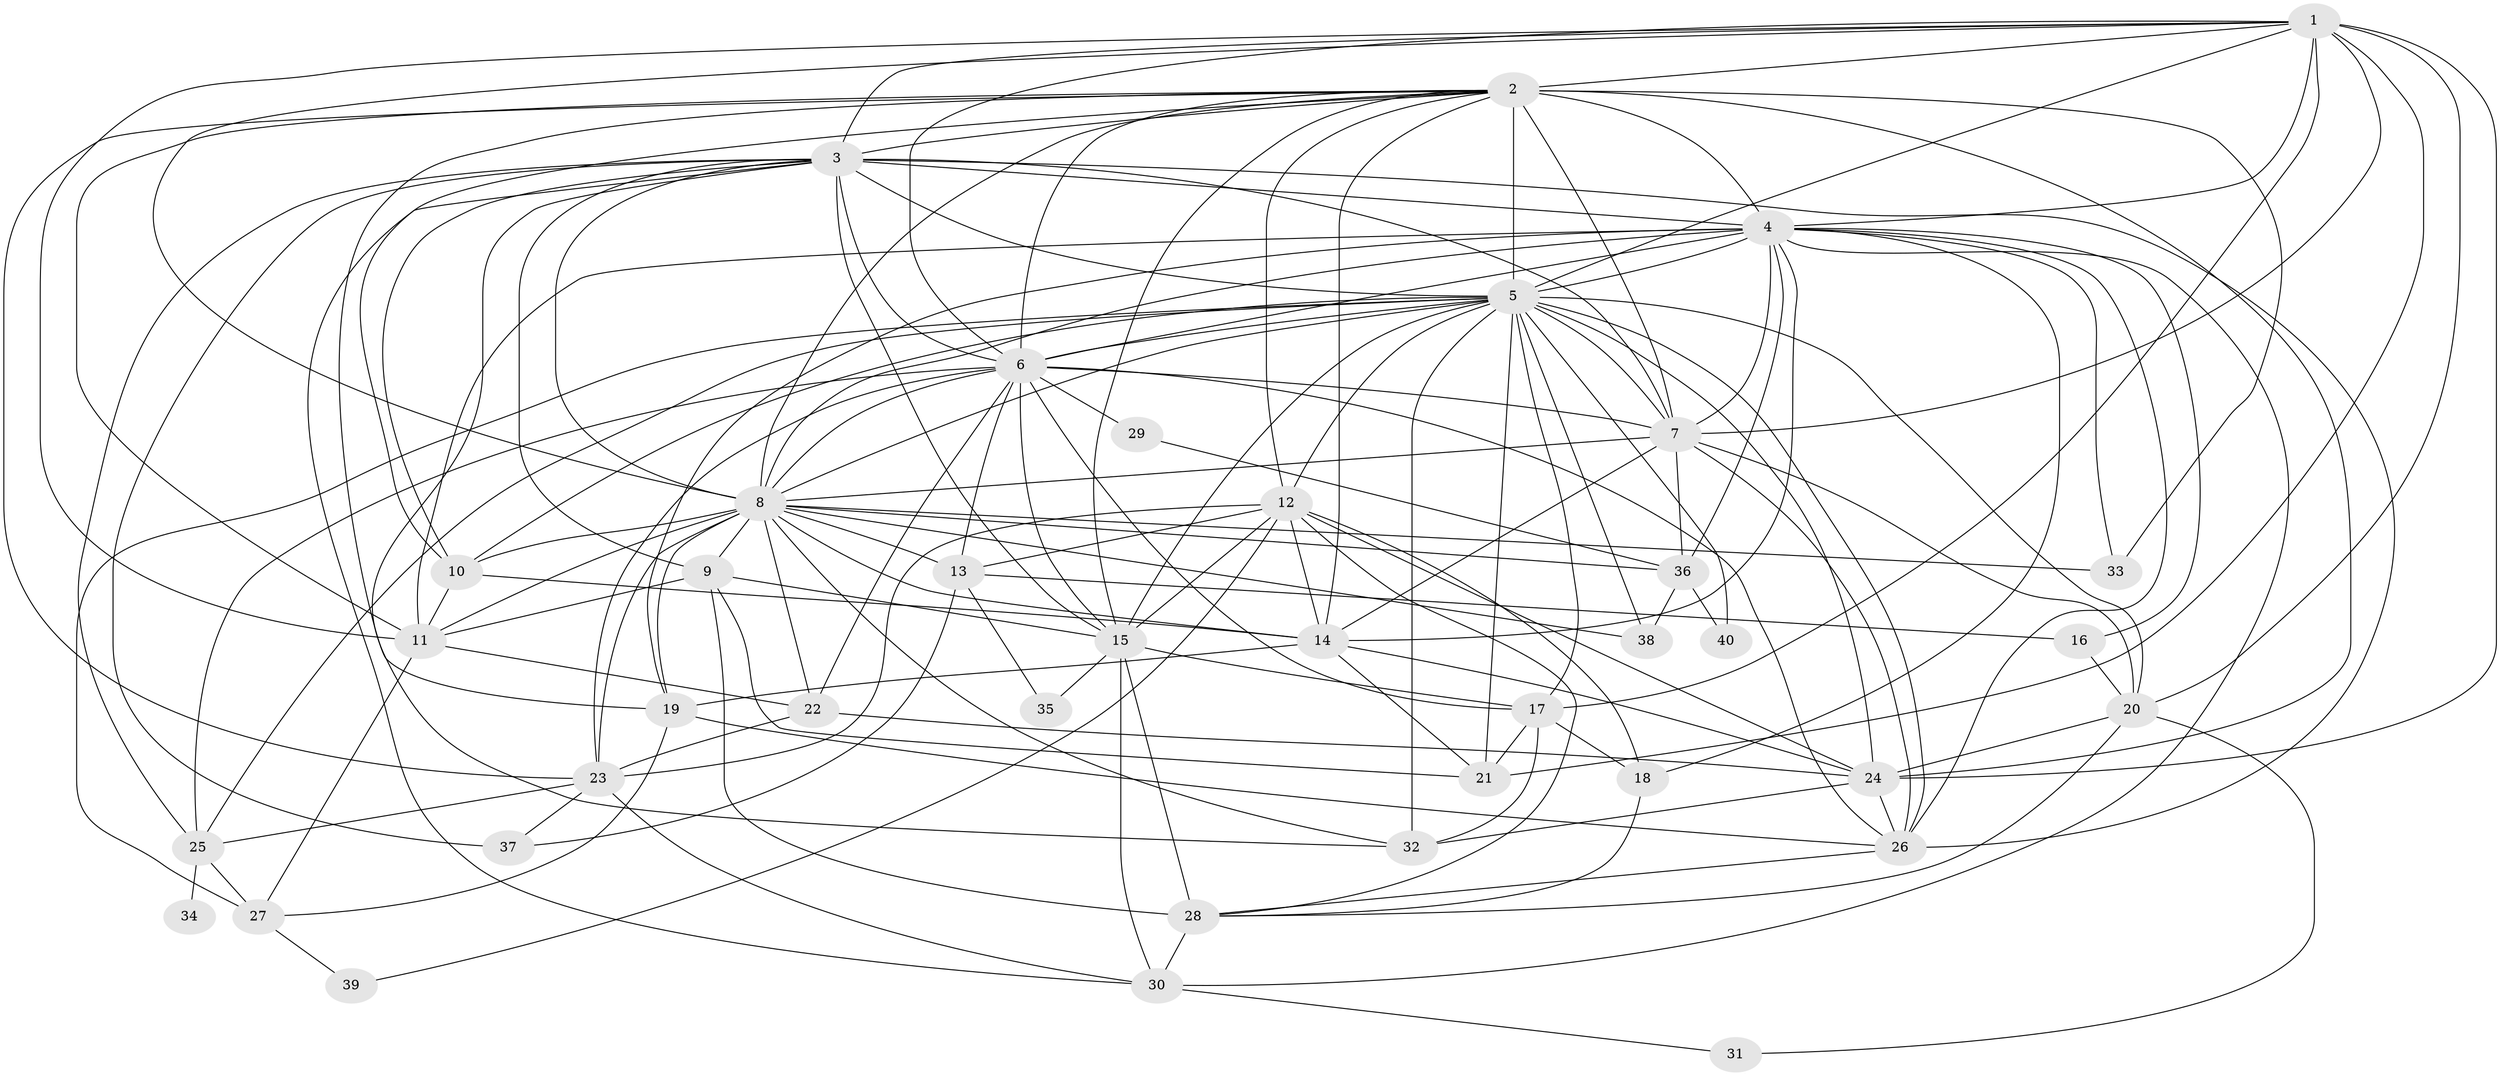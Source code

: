 // original degree distribution, {15: 0.015037593984962405, 30: 0.007518796992481203, 20: 0.007518796992481203, 23: 0.015037593984962405, 21: 0.015037593984962405, 32: 0.007518796992481203, 22: 0.007518796992481203, 3: 0.22556390977443608, 6: 0.015037593984962405, 8: 0.015037593984962405, 9: 0.007518796992481203, 4: 0.07518796992481203, 5: 0.06015037593984962, 2: 0.5112781954887218, 7: 0.007518796992481203, 10: 0.007518796992481203}
// Generated by graph-tools (version 1.1) at 2025/49/03/04/25 22:49:25]
// undirected, 40 vertices, 148 edges
graph export_dot {
  node [color=gray90,style=filled];
  1;
  2;
  3;
  4;
  5;
  6;
  7;
  8;
  9;
  10;
  11;
  12;
  13;
  14;
  15;
  16;
  17;
  18;
  19;
  20;
  21;
  22;
  23;
  24;
  25;
  26;
  27;
  28;
  29;
  30;
  31;
  32;
  33;
  34;
  35;
  36;
  37;
  38;
  39;
  40;
  1 -- 2 [weight=1.0];
  1 -- 3 [weight=1.0];
  1 -- 4 [weight=2.0];
  1 -- 5 [weight=2.0];
  1 -- 6 [weight=1.0];
  1 -- 7 [weight=1.0];
  1 -- 8 [weight=1.0];
  1 -- 11 [weight=1.0];
  1 -- 17 [weight=1.0];
  1 -- 20 [weight=1.0];
  1 -- 21 [weight=2.0];
  1 -- 24 [weight=1.0];
  2 -- 3 [weight=2.0];
  2 -- 4 [weight=2.0];
  2 -- 5 [weight=3.0];
  2 -- 6 [weight=1.0];
  2 -- 7 [weight=1.0];
  2 -- 8 [weight=1.0];
  2 -- 10 [weight=1.0];
  2 -- 11 [weight=2.0];
  2 -- 12 [weight=1.0];
  2 -- 14 [weight=2.0];
  2 -- 15 [weight=1.0];
  2 -- 19 [weight=1.0];
  2 -- 23 [weight=1.0];
  2 -- 24 [weight=8.0];
  2 -- 33 [weight=1.0];
  3 -- 4 [weight=3.0];
  3 -- 5 [weight=2.0];
  3 -- 6 [weight=1.0];
  3 -- 7 [weight=1.0];
  3 -- 8 [weight=1.0];
  3 -- 9 [weight=2.0];
  3 -- 10 [weight=1.0];
  3 -- 15 [weight=1.0];
  3 -- 25 [weight=1.0];
  3 -- 26 [weight=1.0];
  3 -- 30 [weight=1.0];
  3 -- 32 [weight=1.0];
  3 -- 37 [weight=2.0];
  4 -- 5 [weight=5.0];
  4 -- 6 [weight=3.0];
  4 -- 7 [weight=4.0];
  4 -- 8 [weight=2.0];
  4 -- 11 [weight=1.0];
  4 -- 14 [weight=1.0];
  4 -- 16 [weight=1.0];
  4 -- 18 [weight=1.0];
  4 -- 19 [weight=4.0];
  4 -- 26 [weight=1.0];
  4 -- 30 [weight=1.0];
  4 -- 33 [weight=1.0];
  4 -- 36 [weight=2.0];
  5 -- 6 [weight=3.0];
  5 -- 7 [weight=10.0];
  5 -- 8 [weight=4.0];
  5 -- 10 [weight=2.0];
  5 -- 12 [weight=2.0];
  5 -- 15 [weight=7.0];
  5 -- 17 [weight=6.0];
  5 -- 20 [weight=2.0];
  5 -- 21 [weight=1.0];
  5 -- 24 [weight=1.0];
  5 -- 25 [weight=1.0];
  5 -- 26 [weight=1.0];
  5 -- 27 [weight=2.0];
  5 -- 32 [weight=1.0];
  5 -- 38 [weight=1.0];
  5 -- 40 [weight=1.0];
  6 -- 7 [weight=1.0];
  6 -- 8 [weight=1.0];
  6 -- 13 [weight=1.0];
  6 -- 15 [weight=1.0];
  6 -- 17 [weight=1.0];
  6 -- 22 [weight=1.0];
  6 -- 23 [weight=1.0];
  6 -- 25 [weight=1.0];
  6 -- 26 [weight=1.0];
  6 -- 29 [weight=2.0];
  7 -- 8 [weight=1.0];
  7 -- 14 [weight=1.0];
  7 -- 20 [weight=2.0];
  7 -- 26 [weight=1.0];
  7 -- 36 [weight=1.0];
  8 -- 9 [weight=1.0];
  8 -- 10 [weight=1.0];
  8 -- 11 [weight=1.0];
  8 -- 13 [weight=1.0];
  8 -- 14 [weight=1.0];
  8 -- 19 [weight=1.0];
  8 -- 22 [weight=3.0];
  8 -- 23 [weight=6.0];
  8 -- 32 [weight=1.0];
  8 -- 33 [weight=1.0];
  8 -- 36 [weight=1.0];
  8 -- 38 [weight=1.0];
  9 -- 11 [weight=1.0];
  9 -- 15 [weight=1.0];
  9 -- 21 [weight=1.0];
  9 -- 28 [weight=5.0];
  10 -- 11 [weight=1.0];
  10 -- 14 [weight=1.0];
  11 -- 22 [weight=1.0];
  11 -- 27 [weight=1.0];
  12 -- 13 [weight=1.0];
  12 -- 14 [weight=1.0];
  12 -- 15 [weight=1.0];
  12 -- 18 [weight=1.0];
  12 -- 23 [weight=1.0];
  12 -- 24 [weight=1.0];
  12 -- 28 [weight=1.0];
  12 -- 39 [weight=1.0];
  13 -- 16 [weight=1.0];
  13 -- 35 [weight=1.0];
  13 -- 37 [weight=1.0];
  14 -- 19 [weight=1.0];
  14 -- 21 [weight=1.0];
  14 -- 24 [weight=1.0];
  15 -- 17 [weight=1.0];
  15 -- 28 [weight=1.0];
  15 -- 30 [weight=1.0];
  15 -- 35 [weight=1.0];
  16 -- 20 [weight=1.0];
  17 -- 18 [weight=2.0];
  17 -- 21 [weight=1.0];
  17 -- 32 [weight=1.0];
  18 -- 28 [weight=2.0];
  19 -- 26 [weight=1.0];
  19 -- 27 [weight=1.0];
  20 -- 24 [weight=1.0];
  20 -- 28 [weight=2.0];
  20 -- 31 [weight=1.0];
  22 -- 23 [weight=1.0];
  22 -- 24 [weight=2.0];
  23 -- 25 [weight=1.0];
  23 -- 30 [weight=1.0];
  23 -- 37 [weight=1.0];
  24 -- 26 [weight=1.0];
  24 -- 32 [weight=1.0];
  25 -- 27 [weight=1.0];
  25 -- 34 [weight=1.0];
  26 -- 28 [weight=1.0];
  27 -- 39 [weight=1.0];
  28 -- 30 [weight=1.0];
  29 -- 36 [weight=1.0];
  30 -- 31 [weight=1.0];
  36 -- 38 [weight=1.0];
  36 -- 40 [weight=1.0];
}
